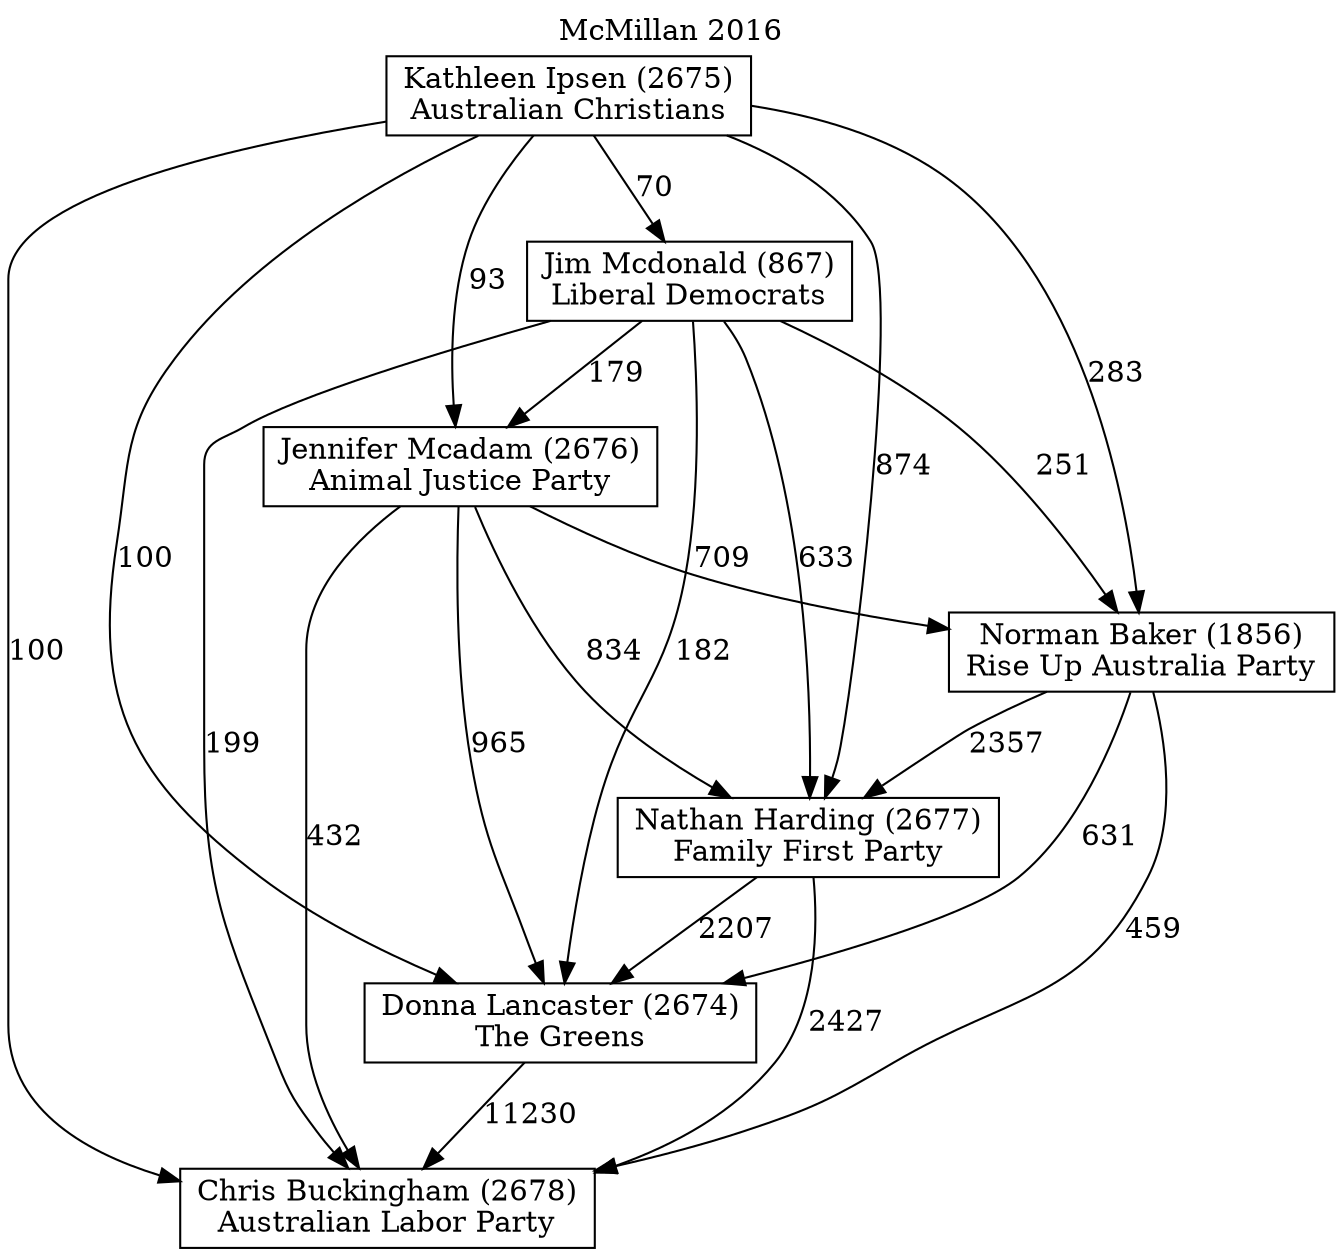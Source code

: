 // House preference flow
digraph "Chris Buckingham (2678)_McMillan_2016" {
	graph [label="McMillan 2016" labelloc=t mclimit=10]
	node [shape=box]
	"Chris Buckingham (2678)" [label="Chris Buckingham (2678)
Australian Labor Party"]
	"Donna Lancaster (2674)" [label="Donna Lancaster (2674)
The Greens"]
	"Nathan Harding (2677)" [label="Nathan Harding (2677)
Family First Party"]
	"Norman Baker (1856)" [label="Norman Baker (1856)
Rise Up Australia Party"]
	"Jennifer Mcadam (2676)" [label="Jennifer Mcadam (2676)
Animal Justice Party"]
	"Jim Mcdonald (867)" [label="Jim Mcdonald (867)
Liberal Democrats"]
	"Kathleen Ipsen (2675)" [label="Kathleen Ipsen (2675)
Australian Christians"]
	"Donna Lancaster (2674)" -> "Chris Buckingham (2678)" [label=11230]
	"Nathan Harding (2677)" -> "Donna Lancaster (2674)" [label=2207]
	"Norman Baker (1856)" -> "Nathan Harding (2677)" [label=2357]
	"Jennifer Mcadam (2676)" -> "Norman Baker (1856)" [label=709]
	"Jim Mcdonald (867)" -> "Jennifer Mcadam (2676)" [label=179]
	"Kathleen Ipsen (2675)" -> "Jim Mcdonald (867)" [label=70]
	"Nathan Harding (2677)" -> "Chris Buckingham (2678)" [label=2427]
	"Norman Baker (1856)" -> "Chris Buckingham (2678)" [label=459]
	"Jennifer Mcadam (2676)" -> "Chris Buckingham (2678)" [label=432]
	"Jim Mcdonald (867)" -> "Chris Buckingham (2678)" [label=199]
	"Kathleen Ipsen (2675)" -> "Chris Buckingham (2678)" [label=100]
	"Kathleen Ipsen (2675)" -> "Jennifer Mcadam (2676)" [label=93]
	"Jim Mcdonald (867)" -> "Norman Baker (1856)" [label=251]
	"Kathleen Ipsen (2675)" -> "Norman Baker (1856)" [label=283]
	"Jennifer Mcadam (2676)" -> "Nathan Harding (2677)" [label=834]
	"Jim Mcdonald (867)" -> "Nathan Harding (2677)" [label=633]
	"Kathleen Ipsen (2675)" -> "Nathan Harding (2677)" [label=874]
	"Norman Baker (1856)" -> "Donna Lancaster (2674)" [label=631]
	"Jennifer Mcadam (2676)" -> "Donna Lancaster (2674)" [label=965]
	"Jim Mcdonald (867)" -> "Donna Lancaster (2674)" [label=182]
	"Kathleen Ipsen (2675)" -> "Donna Lancaster (2674)" [label=100]
}
